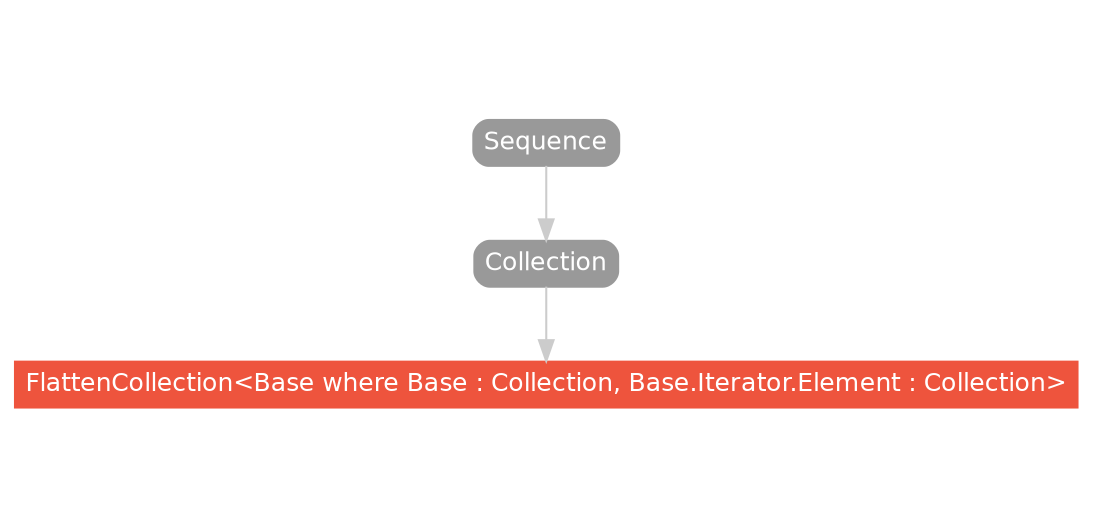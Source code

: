 strict digraph "FlattenCollection<Base where Base : Collection, Base.Iterator.Element : Collection> - Type Hierarchy - SwiftDoc.org" {
    pad="0.1,0.8"
    node [shape=box, style="filled,rounded", color="#999999", fillcolor="#999999", fontcolor=white, fontname=Helvetica, fontnames="Helvetica,sansserif", fontsize=12, margin="0.07,0.05", height="0.3"]
    edge [color="#cccccc"]
    "Collection" [URL="/protocol/Collection/hierarchy/"]
    "FlattenCollection<Base where Base : Collection, Base.Iterator.Element : Collection>" [URL="/type/FlattenCollection/", style="filled", fillcolor="#ee543d", color="#ee543d"]
    "Sequence" [URL="/protocol/Sequence/hierarchy/"]    "Collection" -> "FlattenCollection<Base where Base : Collection, Base.Iterator.Element : Collection>"
    "Sequence" -> "Collection"
    subgraph Types {
        rank = max; "FlattenCollection<Base where Base : Collection, Base.Iterator.Element : Collection>";
    }
}